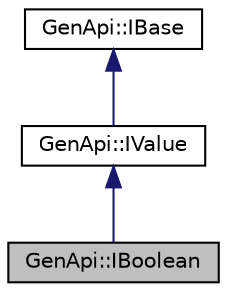 digraph "GenApi::IBoolean"
{
  edge [fontname="Helvetica",fontsize="10",labelfontname="Helvetica",labelfontsize="10"];
  node [fontname="Helvetica",fontsize="10",shape=record];
  Node1 [label="GenApi::IBoolean",height=0.2,width=0.4,color="black", fillcolor="grey75", style="filled", fontcolor="black"];
  Node2 -> Node1 [dir="back",color="midnightblue",fontsize="10",style="solid",fontname="Helvetica"];
  Node2 [label="GenApi::IValue",height=0.2,width=0.4,color="black", fillcolor="white", style="filled",URL="$struct_gen_api_1_1_i_value.html",tooltip="Interface for value properties. "];
  Node3 -> Node2 [dir="back",color="midnightblue",fontsize="10",style="solid",fontname="Helvetica"];
  Node3 [label="GenApi::IBase",height=0.2,width=0.4,color="black", fillcolor="white", style="filled",URL="$struct_gen_api_1_1_i_base.html",tooltip="Base interface common to all nodes. "];
}
